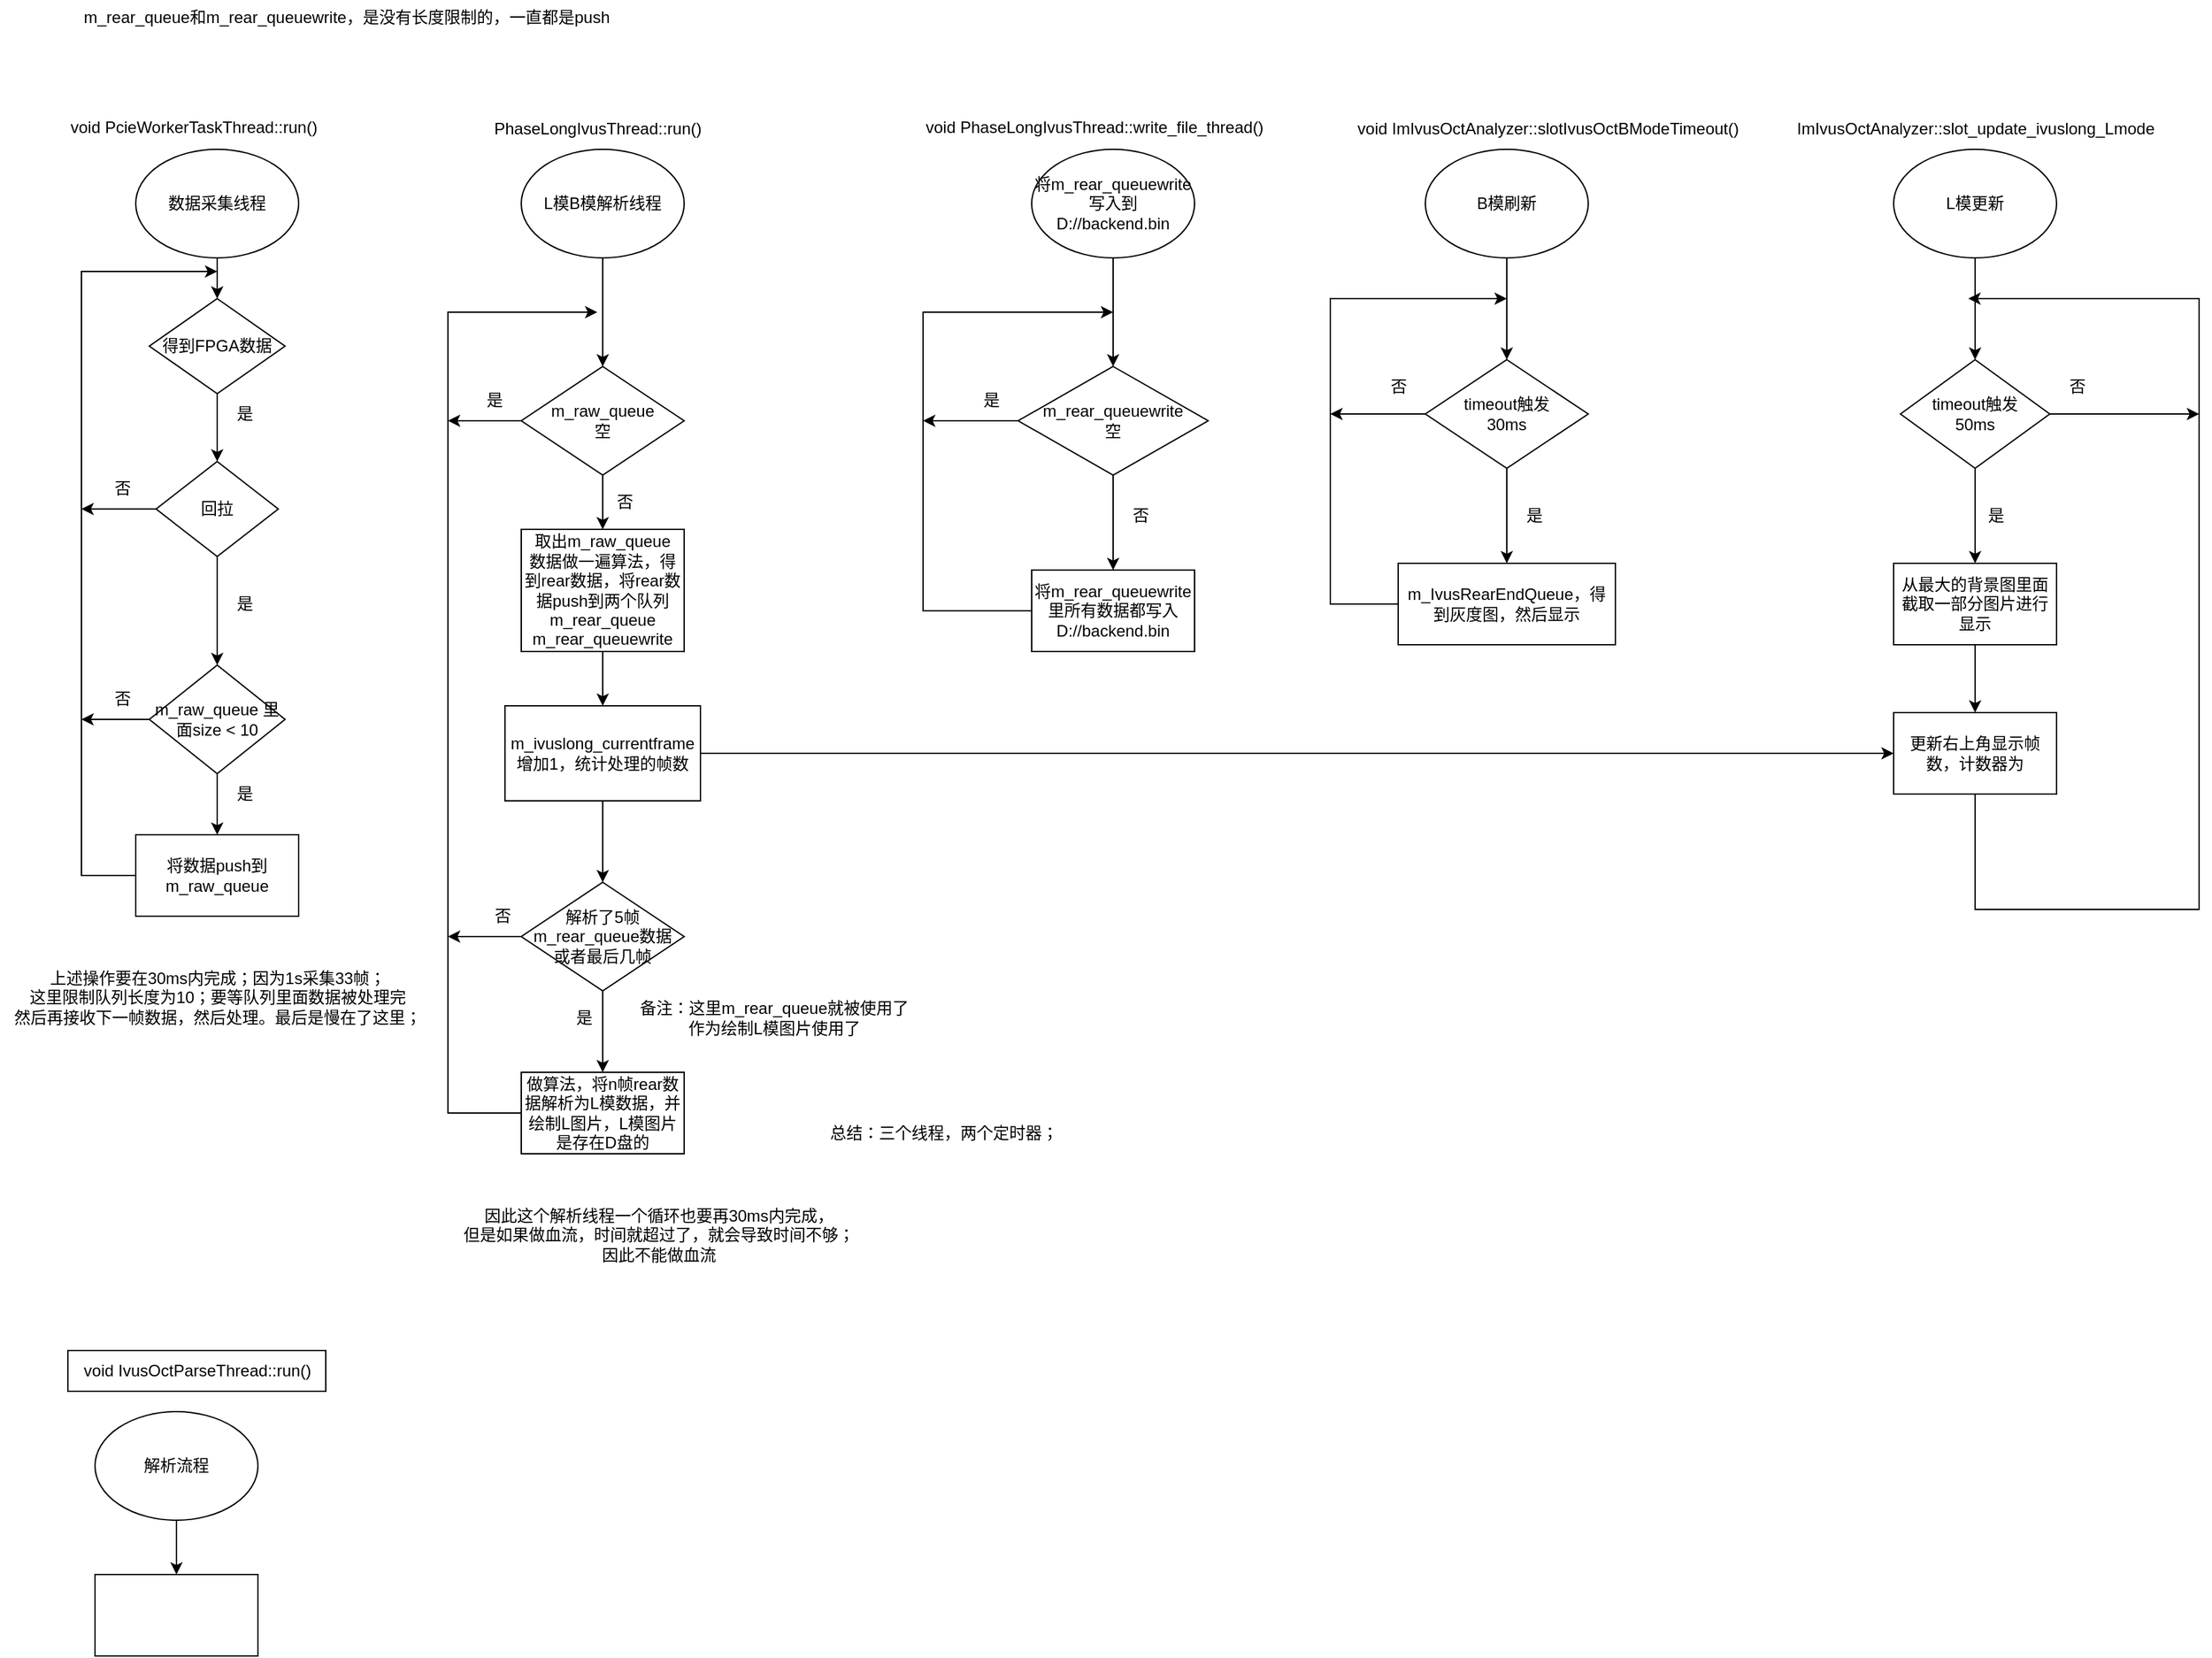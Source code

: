 <mxfile version="21.0.2" type="github">
  <diagram name="第 1 页" id="8jlNIsnWA2ENxNNo2rSE">
    <mxGraphModel dx="1136" dy="638" grid="1" gridSize="10" guides="1" tooltips="1" connect="1" arrows="1" fold="1" page="0" pageScale="1" pageWidth="827" pageHeight="1169" math="0" shadow="0">
      <root>
        <mxCell id="0" />
        <mxCell id="1" parent="0" />
        <mxCell id="tGeUGz7FxUVsNur8womr-3" value="" style="edgeStyle=orthogonalEdgeStyle;rounded=0;orthogonalLoop=1;jettySize=auto;html=1;" parent="1" source="tGeUGz7FxUVsNur8womr-1" edge="1">
          <mxGeometry relative="1" as="geometry">
            <mxPoint x="190" y="220" as="targetPoint" />
          </mxGeometry>
        </mxCell>
        <mxCell id="tGeUGz7FxUVsNur8womr-1" value="数据采集线程" style="ellipse;whiteSpace=wrap;html=1;" parent="1" vertex="1">
          <mxGeometry x="130" y="110" width="120" height="80" as="geometry" />
        </mxCell>
        <mxCell id="tGeUGz7FxUVsNur8womr-8" value="" style="edgeStyle=orthogonalEdgeStyle;rounded=0;orthogonalLoop=1;jettySize=auto;html=1;" parent="1" source="tGeUGz7FxUVsNur8womr-6" edge="1">
          <mxGeometry relative="1" as="geometry">
            <mxPoint x="190" y="340" as="targetPoint" />
          </mxGeometry>
        </mxCell>
        <mxCell id="tGeUGz7FxUVsNur8womr-6" value="得到FPGA数据" style="rhombus;whiteSpace=wrap;html=1;" parent="1" vertex="1">
          <mxGeometry x="140" y="220" width="100" height="70" as="geometry" />
        </mxCell>
        <mxCell id="tGeUGz7FxUVsNur8womr-18" value="" style="edgeStyle=orthogonalEdgeStyle;rounded=0;orthogonalLoop=1;jettySize=auto;html=1;" parent="1" source="tGeUGz7FxUVsNur8womr-9" edge="1">
          <mxGeometry relative="1" as="geometry">
            <mxPoint x="190" y="490.0" as="targetPoint" />
          </mxGeometry>
        </mxCell>
        <mxCell id="tGeUGz7FxUVsNur8womr-30" style="edgeStyle=orthogonalEdgeStyle;rounded=0;orthogonalLoop=1;jettySize=auto;html=1;" parent="1" source="tGeUGz7FxUVsNur8womr-9" edge="1">
          <mxGeometry relative="1" as="geometry">
            <mxPoint x="90" y="375" as="targetPoint" />
          </mxGeometry>
        </mxCell>
        <mxCell id="tGeUGz7FxUVsNur8womr-9" value="回拉" style="rhombus;whiteSpace=wrap;html=1;" parent="1" vertex="1">
          <mxGeometry x="145" y="340" width="90" height="70" as="geometry" />
        </mxCell>
        <mxCell id="tGeUGz7FxUVsNur8womr-12" value="是" style="text;html=1;align=center;verticalAlign=middle;resizable=0;points=[];autosize=1;strokeColor=none;fillColor=none;" parent="1" vertex="1">
          <mxGeometry x="190" y="430" width="40" height="30" as="geometry" />
        </mxCell>
        <mxCell id="tGeUGz7FxUVsNur8womr-13" value="是" style="text;html=1;align=center;verticalAlign=middle;resizable=0;points=[];autosize=1;strokeColor=none;fillColor=none;" parent="1" vertex="1">
          <mxGeometry x="190" y="290" width="40" height="30" as="geometry" />
        </mxCell>
        <mxCell id="tGeUGz7FxUVsNur8womr-29" style="edgeStyle=orthogonalEdgeStyle;rounded=0;orthogonalLoop=1;jettySize=auto;html=1;" parent="1" source="tGeUGz7FxUVsNur8womr-24" edge="1">
          <mxGeometry relative="1" as="geometry">
            <mxPoint x="190" y="200" as="targetPoint" />
            <Array as="points">
              <mxPoint x="90" y="645" />
              <mxPoint x="90" y="200" />
            </Array>
          </mxGeometry>
        </mxCell>
        <mxCell id="tGeUGz7FxUVsNur8womr-24" value="将数据push到m_raw_queue" style="rounded=0;whiteSpace=wrap;html=1;" parent="1" vertex="1">
          <mxGeometry x="130" y="615" width="120" height="60" as="geometry" />
        </mxCell>
        <mxCell id="tGeUGz7FxUVsNur8womr-28" style="edgeStyle=orthogonalEdgeStyle;rounded=0;orthogonalLoop=1;jettySize=auto;html=1;entryX=0.5;entryY=0;entryDx=0;entryDy=0;" parent="1" source="tGeUGz7FxUVsNur8womr-27" target="tGeUGz7FxUVsNur8womr-24" edge="1">
          <mxGeometry relative="1" as="geometry" />
        </mxCell>
        <mxCell id="tGeUGz7FxUVsNur8womr-31" style="edgeStyle=orthogonalEdgeStyle;rounded=0;orthogonalLoop=1;jettySize=auto;html=1;" parent="1" source="tGeUGz7FxUVsNur8womr-27" edge="1">
          <mxGeometry relative="1" as="geometry">
            <mxPoint x="90" y="530" as="targetPoint" />
          </mxGeometry>
        </mxCell>
        <mxCell id="tGeUGz7FxUVsNur8womr-27" value="m_raw_queue 里面size &amp;lt; 10" style="rhombus;whiteSpace=wrap;html=1;" parent="1" vertex="1">
          <mxGeometry x="140" y="490" width="100" height="80" as="geometry" />
        </mxCell>
        <mxCell id="tGeUGz7FxUVsNur8womr-32" value="否" style="text;html=1;align=center;verticalAlign=middle;resizable=0;points=[];autosize=1;strokeColor=none;fillColor=none;" parent="1" vertex="1">
          <mxGeometry x="100" y="345" width="40" height="30" as="geometry" />
        </mxCell>
        <mxCell id="tGeUGz7FxUVsNur8womr-33" value="否" style="text;html=1;align=center;verticalAlign=middle;resizable=0;points=[];autosize=1;strokeColor=none;fillColor=none;" parent="1" vertex="1">
          <mxGeometry x="100" y="500" width="40" height="30" as="geometry" />
        </mxCell>
        <mxCell id="tGeUGz7FxUVsNur8womr-34" value="是" style="text;html=1;align=center;verticalAlign=middle;resizable=0;points=[];autosize=1;strokeColor=none;fillColor=none;" parent="1" vertex="1">
          <mxGeometry x="190" y="570" width="40" height="30" as="geometry" />
        </mxCell>
        <mxCell id="tGeUGz7FxUVsNur8womr-35" value="void PcieWorkerTaskThread::run()" style="text;whiteSpace=wrap;html=1;" parent="1" vertex="1">
          <mxGeometry x="80" y="80" width="220" height="40" as="geometry" />
        </mxCell>
        <mxCell id="tGeUGz7FxUVsNur8womr-36" value="PhaseLongIvusThread::run()" style="text;html=1;align=center;verticalAlign=middle;resizable=0;points=[];autosize=1;strokeColor=none;fillColor=none;" parent="1" vertex="1">
          <mxGeometry x="380" y="80" width="180" height="30" as="geometry" />
        </mxCell>
        <mxCell id="tGeUGz7FxUVsNur8womr-40" value="" style="edgeStyle=orthogonalEdgeStyle;rounded=0;orthogonalLoop=1;jettySize=auto;html=1;" parent="1" source="tGeUGz7FxUVsNur8womr-37" target="tGeUGz7FxUVsNur8womr-39" edge="1">
          <mxGeometry relative="1" as="geometry" />
        </mxCell>
        <mxCell id="tGeUGz7FxUVsNur8womr-37" value="L模B模解析线程" style="ellipse;whiteSpace=wrap;html=1;" parent="1" vertex="1">
          <mxGeometry x="414" y="110" width="120" height="80" as="geometry" />
        </mxCell>
        <mxCell id="tGeUGz7FxUVsNur8womr-42" value="" style="edgeStyle=orthogonalEdgeStyle;rounded=0;orthogonalLoop=1;jettySize=auto;html=1;" parent="1" source="tGeUGz7FxUVsNur8womr-39" target="tGeUGz7FxUVsNur8womr-41" edge="1">
          <mxGeometry relative="1" as="geometry" />
        </mxCell>
        <mxCell id="tGeUGz7FxUVsNur8womr-50" style="edgeStyle=orthogonalEdgeStyle;rounded=0;orthogonalLoop=1;jettySize=auto;html=1;exitX=0;exitY=0.5;exitDx=0;exitDy=0;" parent="1" source="tGeUGz7FxUVsNur8womr-48" edge="1">
          <mxGeometry relative="1" as="geometry">
            <mxPoint x="470" y="230" as="targetPoint" />
            <mxPoint x="360" y="760" as="sourcePoint" />
            <Array as="points">
              <mxPoint x="360" y="820" />
              <mxPoint x="360" y="230" />
            </Array>
          </mxGeometry>
        </mxCell>
        <mxCell id="tGeUGz7FxUVsNur8womr-53" style="edgeStyle=orthogonalEdgeStyle;rounded=0;orthogonalLoop=1;jettySize=auto;html=1;" parent="1" source="tGeUGz7FxUVsNur8womr-39" edge="1">
          <mxGeometry relative="1" as="geometry">
            <mxPoint x="360" y="310" as="targetPoint" />
          </mxGeometry>
        </mxCell>
        <mxCell id="tGeUGz7FxUVsNur8womr-39" value="m_raw_queue&lt;br&gt;空" style="rhombus;whiteSpace=wrap;html=1;" parent="1" vertex="1">
          <mxGeometry x="414" y="270" width="120" height="80" as="geometry" />
        </mxCell>
        <mxCell id="pzW2GILvTxbZ9ikMvrB7-5" value="" style="edgeStyle=orthogonalEdgeStyle;rounded=0;orthogonalLoop=1;jettySize=auto;html=1;" parent="1" source="tGeUGz7FxUVsNur8womr-41" target="pzW2GILvTxbZ9ikMvrB7-4" edge="1">
          <mxGeometry relative="1" as="geometry" />
        </mxCell>
        <mxCell id="tGeUGz7FxUVsNur8womr-41" value="取出m_raw_queue&lt;br&gt;数据做一遍算法，得到rear数据，将rear数据push到两个队列&lt;br&gt;m_rear_queue&lt;br style=&quot;border-color: var(--border-color);&quot;&gt;m_rear_queuewrite" style="whiteSpace=wrap;html=1;" parent="1" vertex="1">
          <mxGeometry x="414" y="390" width="120" height="90" as="geometry" />
        </mxCell>
        <mxCell id="tGeUGz7FxUVsNur8womr-49" value="" style="edgeStyle=orthogonalEdgeStyle;rounded=0;orthogonalLoop=1;jettySize=auto;html=1;" parent="1" source="tGeUGz7FxUVsNur8womr-46" target="tGeUGz7FxUVsNur8womr-48" edge="1">
          <mxGeometry relative="1" as="geometry" />
        </mxCell>
        <mxCell id="pzW2GILvTxbZ9ikMvrB7-7" style="edgeStyle=orthogonalEdgeStyle;rounded=0;orthogonalLoop=1;jettySize=auto;html=1;" parent="1" source="tGeUGz7FxUVsNur8womr-46" edge="1">
          <mxGeometry relative="1" as="geometry">
            <mxPoint x="360" y="690" as="targetPoint" />
          </mxGeometry>
        </mxCell>
        <mxCell id="tGeUGz7FxUVsNur8womr-46" value="解析了5帧m_rear_queue数据&lt;br&gt;或者最后几帧" style="rhombus;whiteSpace=wrap;html=1;" parent="1" vertex="1">
          <mxGeometry x="414" y="650" width="120" height="80" as="geometry" />
        </mxCell>
        <mxCell id="tGeUGz7FxUVsNur8womr-48" value="做算法，将n帧rear数据解析为L模数据，并绘制L图片，L模图片是存在D盘的" style="whiteSpace=wrap;html=1;" parent="1" vertex="1">
          <mxGeometry x="414" y="790" width="120" height="60" as="geometry" />
        </mxCell>
        <mxCell id="tGeUGz7FxUVsNur8womr-54" value="否" style="text;html=1;align=center;verticalAlign=middle;resizable=0;points=[];autosize=1;strokeColor=none;fillColor=none;" parent="1" vertex="1">
          <mxGeometry x="470" y="355" width="40" height="30" as="geometry" />
        </mxCell>
        <mxCell id="tGeUGz7FxUVsNur8womr-55" value="是" style="text;html=1;align=center;verticalAlign=middle;resizable=0;points=[];autosize=1;strokeColor=none;fillColor=none;" parent="1" vertex="1">
          <mxGeometry x="374" y="280" width="40" height="30" as="geometry" />
        </mxCell>
        <mxCell id="tGeUGz7FxUVsNur8womr-56" value="否" style="text;html=1;align=center;verticalAlign=middle;resizable=0;points=[];autosize=1;strokeColor=none;fillColor=none;" parent="1" vertex="1">
          <mxGeometry x="380" y="660" width="40" height="30" as="geometry" />
        </mxCell>
        <mxCell id="tGeUGz7FxUVsNur8womr-57" value="是" style="text;html=1;align=center;verticalAlign=middle;resizable=0;points=[];autosize=1;strokeColor=none;fillColor=none;" parent="1" vertex="1">
          <mxGeometry x="440" y="735" width="40" height="30" as="geometry" />
        </mxCell>
        <mxCell id="tGeUGz7FxUVsNur8womr-58" value="备注：这里m_rear_queue就被使用了&lt;br&gt;作为绘制L模图片使用了" style="text;html=1;align=center;verticalAlign=middle;resizable=0;points=[];autosize=1;strokeColor=none;fillColor=none;" parent="1" vertex="1">
          <mxGeometry x="490" y="730" width="220" height="40" as="geometry" />
        </mxCell>
        <mxCell id="tGeUGz7FxUVsNur8womr-59" value="void PhaseLongIvusThread::write_file_thread()" style="text;whiteSpace=wrap;html=1;" parent="1" vertex="1">
          <mxGeometry x="710" y="80" width="280" height="30" as="geometry" />
        </mxCell>
        <mxCell id="tGeUGz7FxUVsNur8womr-62" value="" style="edgeStyle=orthogonalEdgeStyle;rounded=0;orthogonalLoop=1;jettySize=auto;html=1;" parent="1" source="tGeUGz7FxUVsNur8womr-60" target="tGeUGz7FxUVsNur8womr-61" edge="1">
          <mxGeometry relative="1" as="geometry" />
        </mxCell>
        <mxCell id="tGeUGz7FxUVsNur8womr-60" value="将m_rear_queuewrite&lt;br&gt;写入到D://backend.bin" style="ellipse;whiteSpace=wrap;html=1;" parent="1" vertex="1">
          <mxGeometry x="790" y="110" width="120" height="80" as="geometry" />
        </mxCell>
        <mxCell id="tGeUGz7FxUVsNur8womr-64" value="" style="edgeStyle=orthogonalEdgeStyle;rounded=0;orthogonalLoop=1;jettySize=auto;html=1;" parent="1" source="tGeUGz7FxUVsNur8womr-61" target="tGeUGz7FxUVsNur8womr-63" edge="1">
          <mxGeometry relative="1" as="geometry" />
        </mxCell>
        <mxCell id="tGeUGz7FxUVsNur8womr-66" style="edgeStyle=orthogonalEdgeStyle;rounded=0;orthogonalLoop=1;jettySize=auto;html=1;" parent="1" source="tGeUGz7FxUVsNur8womr-61" edge="1">
          <mxGeometry relative="1" as="geometry">
            <mxPoint x="710" y="310" as="targetPoint" />
          </mxGeometry>
        </mxCell>
        <mxCell id="tGeUGz7FxUVsNur8womr-61" value="m_rear_queuewrite&lt;br&gt;空" style="rhombus;whiteSpace=wrap;html=1;" parent="1" vertex="1">
          <mxGeometry x="780" y="270" width="140" height="80" as="geometry" />
        </mxCell>
        <mxCell id="tGeUGz7FxUVsNur8womr-65" style="edgeStyle=orthogonalEdgeStyle;rounded=0;orthogonalLoop=1;jettySize=auto;html=1;" parent="1" source="tGeUGz7FxUVsNur8womr-63" edge="1">
          <mxGeometry relative="1" as="geometry">
            <mxPoint x="850" y="230" as="targetPoint" />
            <Array as="points">
              <mxPoint x="710" y="450" />
              <mxPoint x="710" y="230" />
            </Array>
          </mxGeometry>
        </mxCell>
        <mxCell id="tGeUGz7FxUVsNur8womr-63" value="将m_rear_queuewrite&lt;br&gt;里所有数据都写入&lt;br&gt;D://backend.bin" style="whiteSpace=wrap;html=1;" parent="1" vertex="1">
          <mxGeometry x="790" y="420" width="120" height="60" as="geometry" />
        </mxCell>
        <mxCell id="tGeUGz7FxUVsNur8womr-67" value="是" style="text;html=1;align=center;verticalAlign=middle;resizable=0;points=[];autosize=1;strokeColor=none;fillColor=none;" parent="1" vertex="1">
          <mxGeometry x="740" y="280" width="40" height="30" as="geometry" />
        </mxCell>
        <mxCell id="tGeUGz7FxUVsNur8womr-68" value="否" style="text;html=1;align=center;verticalAlign=middle;resizable=0;points=[];autosize=1;strokeColor=none;fillColor=none;" parent="1" vertex="1">
          <mxGeometry x="850" y="365" width="40" height="30" as="geometry" />
        </mxCell>
        <mxCell id="tGeUGz7FxUVsNur8womr-69" value="m_rear_queue和&lt;span style=&quot;&quot;&gt;m_rear_queuewrite，是没有长度限制的，一直都是push&lt;br&gt;&lt;br&gt;&lt;/span&gt;" style="text;html=1;align=center;verticalAlign=middle;resizable=0;points=[];autosize=1;strokeColor=none;fillColor=none;" parent="1" vertex="1">
          <mxGeometry x="80" width="410" height="40" as="geometry" />
        </mxCell>
        <mxCell id="tGeUGz7FxUVsNur8womr-78" value="" style="edgeStyle=orthogonalEdgeStyle;rounded=0;orthogonalLoop=1;jettySize=auto;html=1;" parent="1" source="tGeUGz7FxUVsNur8womr-70" target="tGeUGz7FxUVsNur8womr-77" edge="1">
          <mxGeometry relative="1" as="geometry" />
        </mxCell>
        <mxCell id="tGeUGz7FxUVsNur8womr-70" value="B模刷新" style="ellipse;whiteSpace=wrap;html=1;" parent="1" vertex="1">
          <mxGeometry x="1080" y="110" width="120" height="80" as="geometry" />
        </mxCell>
        <mxCell id="tGeUGz7FxUVsNur8womr-73" value="void ImIvusOctAnalyzer::slotIvusOctBModeTimeout()" style="text;html=1;align=center;verticalAlign=middle;resizable=0;points=[];autosize=1;strokeColor=none;fillColor=none;" parent="1" vertex="1">
          <mxGeometry x="1020" y="80" width="300" height="30" as="geometry" />
        </mxCell>
        <mxCell id="tGeUGz7FxUVsNur8womr-80" style="edgeStyle=orthogonalEdgeStyle;rounded=0;orthogonalLoop=1;jettySize=auto;html=1;" parent="1" source="tGeUGz7FxUVsNur8womr-74" edge="1">
          <mxGeometry relative="1" as="geometry">
            <mxPoint x="1140" y="220" as="targetPoint" />
            <Array as="points">
              <mxPoint x="1010" y="445" />
              <mxPoint x="1010" y="220" />
            </Array>
          </mxGeometry>
        </mxCell>
        <mxCell id="tGeUGz7FxUVsNur8womr-74" value="m_IvusRearEndQueue，得到灰度图，然后显示" style="whiteSpace=wrap;html=1;" parent="1" vertex="1">
          <mxGeometry x="1060" y="415" width="160" height="60" as="geometry" />
        </mxCell>
        <mxCell id="tGeUGz7FxUVsNur8womr-79" style="edgeStyle=orthogonalEdgeStyle;rounded=0;orthogonalLoop=1;jettySize=auto;html=1;entryX=0.5;entryY=0;entryDx=0;entryDy=0;" parent="1" source="tGeUGz7FxUVsNur8womr-77" target="tGeUGz7FxUVsNur8womr-74" edge="1">
          <mxGeometry relative="1" as="geometry" />
        </mxCell>
        <mxCell id="tGeUGz7FxUVsNur8womr-81" style="edgeStyle=orthogonalEdgeStyle;rounded=0;orthogonalLoop=1;jettySize=auto;html=1;exitX=0;exitY=0.5;exitDx=0;exitDy=0;" parent="1" source="tGeUGz7FxUVsNur8womr-77" edge="1">
          <mxGeometry relative="1" as="geometry">
            <mxPoint x="1010" y="305" as="targetPoint" />
          </mxGeometry>
        </mxCell>
        <mxCell id="tGeUGz7FxUVsNur8womr-77" value="timeout触发&lt;br&gt;30ms" style="rhombus;whiteSpace=wrap;html=1;" parent="1" vertex="1">
          <mxGeometry x="1080" y="265" width="120" height="80" as="geometry" />
        </mxCell>
        <mxCell id="tGeUGz7FxUVsNur8womr-82" value="是" style="text;html=1;align=center;verticalAlign=middle;resizable=0;points=[];autosize=1;strokeColor=none;fillColor=none;" parent="1" vertex="1">
          <mxGeometry x="1140" y="365" width="40" height="30" as="geometry" />
        </mxCell>
        <mxCell id="tGeUGz7FxUVsNur8womr-83" value="否" style="text;html=1;align=center;verticalAlign=middle;resizable=0;points=[];autosize=1;strokeColor=none;fillColor=none;" parent="1" vertex="1">
          <mxGeometry x="1040" y="270" width="40" height="30" as="geometry" />
        </mxCell>
        <mxCell id="tGeUGz7FxUVsNur8womr-90" value="" style="edgeStyle=orthogonalEdgeStyle;rounded=0;orthogonalLoop=1;jettySize=auto;html=1;" parent="1" source="tGeUGz7FxUVsNur8womr-84" target="tGeUGz7FxUVsNur8womr-89" edge="1">
          <mxGeometry relative="1" as="geometry" />
        </mxCell>
        <mxCell id="tGeUGz7FxUVsNur8womr-84" value="L模更新" style="ellipse;whiteSpace=wrap;html=1;" parent="1" vertex="1">
          <mxGeometry x="1425" y="110" width="120" height="80" as="geometry" />
        </mxCell>
        <mxCell id="tGeUGz7FxUVsNur8womr-85" value="ImIvusOctAnalyzer::slot_update_ivuslong_Lmode" style="text;html=1;align=center;verticalAlign=middle;resizable=0;points=[];autosize=1;strokeColor=none;fillColor=none;" parent="1" vertex="1">
          <mxGeometry x="1340" y="80" width="290" height="30" as="geometry" />
        </mxCell>
        <mxCell id="tGeUGz7FxUVsNur8womr-92" value="" style="edgeStyle=orthogonalEdgeStyle;rounded=0;orthogonalLoop=1;jettySize=auto;html=1;" parent="1" source="tGeUGz7FxUVsNur8womr-89" target="tGeUGz7FxUVsNur8womr-91" edge="1">
          <mxGeometry relative="1" as="geometry" />
        </mxCell>
        <mxCell id="pzW2GILvTxbZ9ikMvrB7-9" style="edgeStyle=orthogonalEdgeStyle;rounded=0;orthogonalLoop=1;jettySize=auto;html=1;" parent="1" source="tGeUGz7FxUVsNur8womr-89" edge="1">
          <mxGeometry relative="1" as="geometry">
            <mxPoint x="1650" y="305" as="targetPoint" />
          </mxGeometry>
        </mxCell>
        <mxCell id="tGeUGz7FxUVsNur8womr-89" value="timeout触发&lt;br&gt;50ms" style="rhombus;whiteSpace=wrap;html=1;" parent="1" vertex="1">
          <mxGeometry x="1430" y="265" width="110" height="80" as="geometry" />
        </mxCell>
        <mxCell id="tGeUGz7FxUVsNur8womr-93" style="edgeStyle=orthogonalEdgeStyle;rounded=0;orthogonalLoop=1;jettySize=auto;html=1;exitX=0.5;exitY=1;exitDx=0;exitDy=0;" parent="1" source="pzW2GILvTxbZ9ikMvrB7-1" edge="1">
          <mxGeometry relative="1" as="geometry">
            <mxPoint x="1480" y="220" as="targetPoint" />
            <Array as="points">
              <mxPoint x="1485" y="670" />
              <mxPoint x="1650" y="670" />
              <mxPoint x="1650" y="220" />
            </Array>
          </mxGeometry>
        </mxCell>
        <mxCell id="pzW2GILvTxbZ9ikMvrB7-2" value="" style="edgeStyle=orthogonalEdgeStyle;rounded=0;orthogonalLoop=1;jettySize=auto;html=1;" parent="1" source="tGeUGz7FxUVsNur8womr-91" target="pzW2GILvTxbZ9ikMvrB7-1" edge="1">
          <mxGeometry relative="1" as="geometry" />
        </mxCell>
        <mxCell id="tGeUGz7FxUVsNur8womr-91" value="从最大的背景图里面截取一部分图片进行显示" style="whiteSpace=wrap;html=1;" parent="1" vertex="1">
          <mxGeometry x="1425" y="415" width="120" height="60" as="geometry" />
        </mxCell>
        <mxCell id="tGeUGz7FxUVsNur8womr-95" value="否" style="text;html=1;align=center;verticalAlign=middle;resizable=0;points=[];autosize=1;strokeColor=none;fillColor=none;" parent="1" vertex="1">
          <mxGeometry x="1540" y="270" width="40" height="30" as="geometry" />
        </mxCell>
        <mxCell id="tGeUGz7FxUVsNur8womr-96" value="是" style="text;html=1;align=center;verticalAlign=middle;resizable=0;points=[];autosize=1;strokeColor=none;fillColor=none;" parent="1" vertex="1">
          <mxGeometry x="1480" y="365" width="40" height="30" as="geometry" />
        </mxCell>
        <mxCell id="tGeUGz7FxUVsNur8womr-97" value="总结：三个线程，两个定时器；" style="text;html=1;align=center;verticalAlign=middle;resizable=0;points=[];autosize=1;strokeColor=none;fillColor=none;" parent="1" vertex="1">
          <mxGeometry x="630" y="820" width="190" height="30" as="geometry" />
        </mxCell>
        <mxCell id="pzW2GILvTxbZ9ikMvrB7-1" value="更新右上角显示帧数，计数器为" style="whiteSpace=wrap;html=1;" parent="1" vertex="1">
          <mxGeometry x="1425" y="525" width="120" height="60" as="geometry" />
        </mxCell>
        <mxCell id="pzW2GILvTxbZ9ikMvrB7-6" style="edgeStyle=orthogonalEdgeStyle;rounded=0;orthogonalLoop=1;jettySize=auto;html=1;entryX=0.5;entryY=0;entryDx=0;entryDy=0;" parent="1" source="pzW2GILvTxbZ9ikMvrB7-4" target="tGeUGz7FxUVsNur8womr-46" edge="1">
          <mxGeometry relative="1" as="geometry" />
        </mxCell>
        <mxCell id="pzW2GILvTxbZ9ikMvrB7-8" style="edgeStyle=orthogonalEdgeStyle;rounded=0;orthogonalLoop=1;jettySize=auto;html=1;entryX=0;entryY=0.5;entryDx=0;entryDy=0;" parent="1" source="pzW2GILvTxbZ9ikMvrB7-4" target="pzW2GILvTxbZ9ikMvrB7-1" edge="1">
          <mxGeometry relative="1" as="geometry" />
        </mxCell>
        <mxCell id="pzW2GILvTxbZ9ikMvrB7-4" value="m_ivuslong_currentframe&lt;br&gt;增加1，统计处理的帧数" style="whiteSpace=wrap;html=1;" parent="1" vertex="1">
          <mxGeometry x="402" y="520" width="144" height="70" as="geometry" />
        </mxCell>
        <mxCell id="2DpM_3jne9sqFfvzke5W-2" value="上述操作要在30ms内完成；因为1s采集33帧；&lt;br&gt;这里限制队列长度为10；要等队列里面数据被处理完&lt;br&gt;然后再接收下一帧数据，然后处理。最后是慢在了这里；" style="text;html=1;align=center;verticalAlign=middle;resizable=0;points=[];autosize=1;strokeColor=none;fillColor=none;strokeWidth=1;" parent="1" vertex="1">
          <mxGeometry x="30" y="705" width="320" height="60" as="geometry" />
        </mxCell>
        <mxCell id="2DpM_3jne9sqFfvzke5W-4" value="因此这个解析线程一个循环也要再30ms内完成，&lt;br&gt;但是如果做血流，时间就超过了，就会导致时间不够；&lt;br&gt;因此不能做血流" style="text;html=1;align=center;verticalAlign=middle;resizable=0;points=[];autosize=1;strokeColor=none;fillColor=none;" parent="1" vertex="1">
          <mxGeometry x="360" y="880" width="310" height="60" as="geometry" />
        </mxCell>
        <mxCell id="fmRxljb1A7TXW7Thkv2y-4" value="" style="edgeStyle=orthogonalEdgeStyle;rounded=0;orthogonalLoop=1;jettySize=auto;html=1;" edge="1" parent="1" source="fmRxljb1A7TXW7Thkv2y-1" target="fmRxljb1A7TXW7Thkv2y-3">
          <mxGeometry relative="1" as="geometry" />
        </mxCell>
        <mxCell id="fmRxljb1A7TXW7Thkv2y-1" value="解析流程" style="ellipse;whiteSpace=wrap;html=1;" vertex="1" parent="1">
          <mxGeometry x="100" y="1040" width="120" height="80" as="geometry" />
        </mxCell>
        <mxCell id="fmRxljb1A7TXW7Thkv2y-2" value="void IvusOctParseThread::run()" style="text;html=1;align=center;verticalAlign=middle;resizable=0;points=[];autosize=1;strokeColor=default;fillColor=none;" vertex="1" parent="1">
          <mxGeometry x="80" y="995" width="190" height="30" as="geometry" />
        </mxCell>
        <mxCell id="fmRxljb1A7TXW7Thkv2y-3" value="" style="whiteSpace=wrap;html=1;" vertex="1" parent="1">
          <mxGeometry x="100" y="1160" width="120" height="60" as="geometry" />
        </mxCell>
      </root>
    </mxGraphModel>
  </diagram>
</mxfile>
